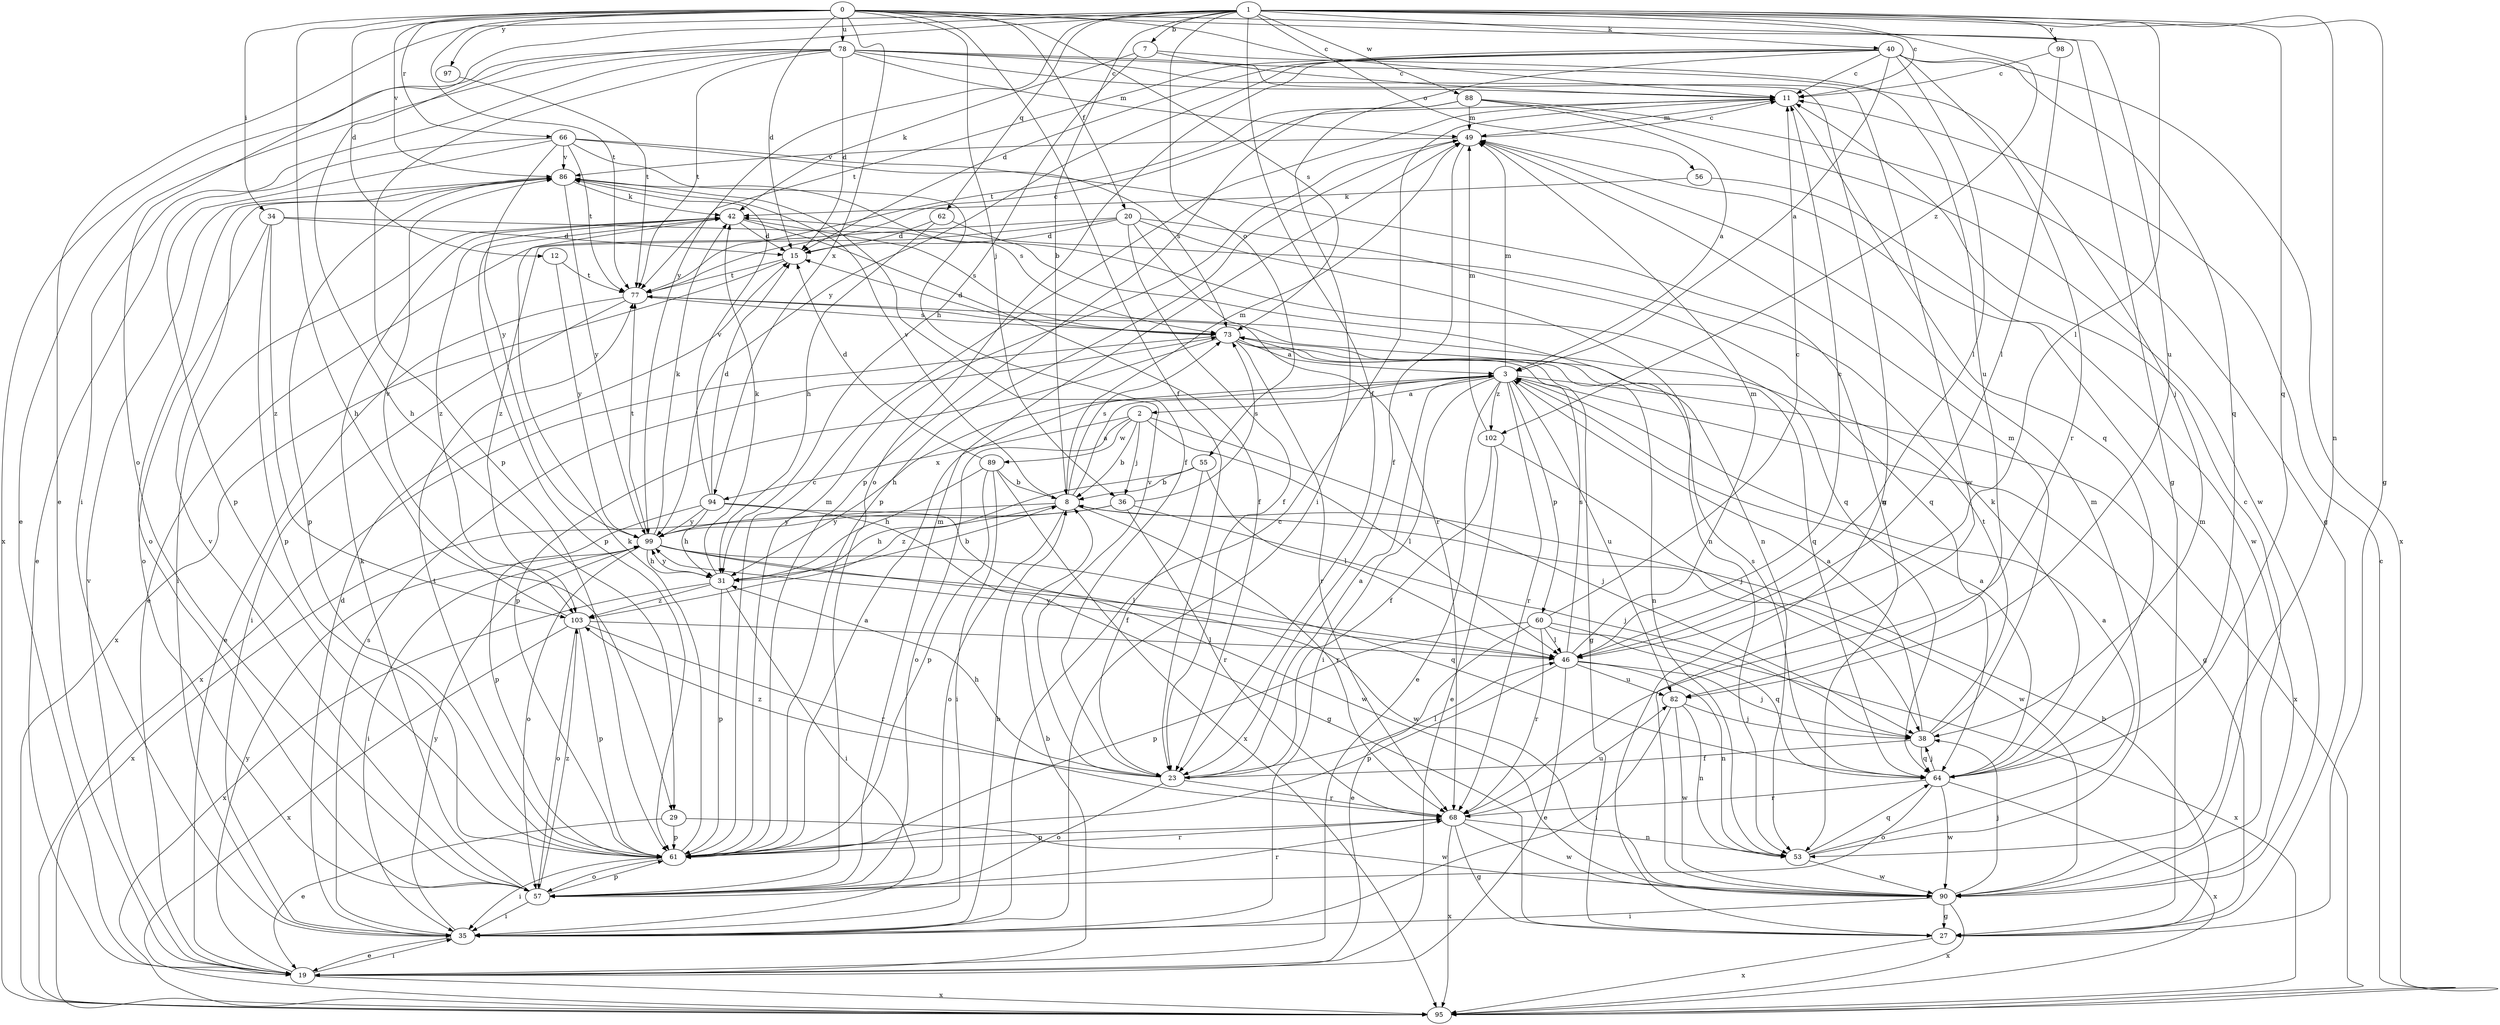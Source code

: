 strict digraph  {
0;
1;
2;
3;
7;
8;
11;
12;
15;
19;
20;
23;
27;
29;
31;
34;
35;
36;
38;
40;
42;
46;
49;
53;
55;
56;
57;
60;
61;
62;
64;
66;
68;
73;
77;
78;
82;
86;
88;
89;
90;
94;
95;
97;
98;
99;
102;
103;
0 -> 11  [label=c];
0 -> 12  [label=d];
0 -> 15  [label=d];
0 -> 20  [label=f];
0 -> 23  [label=f];
0 -> 27  [label=g];
0 -> 29  [label=h];
0 -> 34  [label=i];
0 -> 36  [label=j];
0 -> 66  [label=r];
0 -> 73  [label=s];
0 -> 77  [label=t];
0 -> 78  [label=u];
0 -> 82  [label=u];
0 -> 86  [label=v];
0 -> 94  [label=x];
0 -> 97  [label=y];
1 -> 7  [label=b];
1 -> 8  [label=b];
1 -> 11  [label=c];
1 -> 19  [label=e];
1 -> 23  [label=f];
1 -> 27  [label=g];
1 -> 29  [label=h];
1 -> 40  [label=k];
1 -> 46  [label=l];
1 -> 53  [label=n];
1 -> 55  [label=o];
1 -> 56  [label=o];
1 -> 57  [label=o];
1 -> 62  [label=q];
1 -> 64  [label=q];
1 -> 88  [label=w];
1 -> 98  [label=y];
1 -> 99  [label=y];
1 -> 102  [label=z];
2 -> 8  [label=b];
2 -> 36  [label=j];
2 -> 38  [label=j];
2 -> 46  [label=l];
2 -> 57  [label=o];
2 -> 89  [label=w];
2 -> 94  [label=x];
3 -> 2  [label=a];
3 -> 19  [label=e];
3 -> 27  [label=g];
3 -> 31  [label=h];
3 -> 35  [label=i];
3 -> 49  [label=m];
3 -> 60  [label=p];
3 -> 68  [label=r];
3 -> 82  [label=u];
3 -> 95  [label=x];
3 -> 102  [label=z];
7 -> 11  [label=c];
7 -> 31  [label=h];
7 -> 42  [label=k];
7 -> 82  [label=u];
8 -> 3  [label=a];
8 -> 31  [label=h];
8 -> 49  [label=m];
8 -> 57  [label=o];
8 -> 68  [label=r];
8 -> 73  [label=s];
8 -> 86  [label=v];
8 -> 90  [label=w];
8 -> 99  [label=y];
11 -> 49  [label=m];
11 -> 64  [label=q];
12 -> 77  [label=t];
12 -> 99  [label=y];
15 -> 77  [label=t];
15 -> 95  [label=x];
19 -> 8  [label=b];
19 -> 35  [label=i];
19 -> 86  [label=v];
19 -> 95  [label=x];
19 -> 99  [label=y];
20 -> 15  [label=d];
20 -> 19  [label=e];
20 -> 23  [label=f];
20 -> 53  [label=n];
20 -> 64  [label=q];
20 -> 68  [label=r];
20 -> 103  [label=z];
23 -> 3  [label=a];
23 -> 31  [label=h];
23 -> 46  [label=l];
23 -> 57  [label=o];
23 -> 68  [label=r];
23 -> 86  [label=v];
23 -> 103  [label=z];
27 -> 8  [label=b];
27 -> 95  [label=x];
29 -> 19  [label=e];
29 -> 61  [label=p];
29 -> 90  [label=w];
31 -> 8  [label=b];
31 -> 35  [label=i];
31 -> 42  [label=k];
31 -> 61  [label=p];
31 -> 95  [label=x];
31 -> 99  [label=y];
31 -> 103  [label=z];
34 -> 15  [label=d];
34 -> 57  [label=o];
34 -> 61  [label=p];
34 -> 64  [label=q];
34 -> 103  [label=z];
35 -> 8  [label=b];
35 -> 11  [label=c];
35 -> 15  [label=d];
35 -> 19  [label=e];
35 -> 73  [label=s];
35 -> 99  [label=y];
36 -> 38  [label=j];
36 -> 68  [label=r];
36 -> 73  [label=s];
36 -> 95  [label=x];
36 -> 99  [label=y];
38 -> 3  [label=a];
38 -> 23  [label=f];
38 -> 49  [label=m];
38 -> 64  [label=q];
38 -> 77  [label=t];
40 -> 3  [label=a];
40 -> 11  [label=c];
40 -> 15  [label=d];
40 -> 35  [label=i];
40 -> 46  [label=l];
40 -> 57  [label=o];
40 -> 64  [label=q];
40 -> 68  [label=r];
40 -> 77  [label=t];
40 -> 95  [label=x];
40 -> 99  [label=y];
42 -> 15  [label=d];
42 -> 23  [label=f];
42 -> 35  [label=i];
42 -> 61  [label=p];
42 -> 73  [label=s];
42 -> 103  [label=z];
46 -> 11  [label=c];
46 -> 19  [label=e];
46 -> 38  [label=j];
46 -> 49  [label=m];
46 -> 53  [label=n];
46 -> 61  [label=p];
46 -> 73  [label=s];
46 -> 82  [label=u];
46 -> 99  [label=y];
49 -> 11  [label=c];
49 -> 23  [label=f];
49 -> 61  [label=p];
49 -> 86  [label=v];
53 -> 3  [label=a];
53 -> 49  [label=m];
53 -> 64  [label=q];
53 -> 90  [label=w];
55 -> 8  [label=b];
55 -> 23  [label=f];
55 -> 46  [label=l];
55 -> 103  [label=z];
56 -> 42  [label=k];
56 -> 90  [label=w];
57 -> 35  [label=i];
57 -> 42  [label=k];
57 -> 49  [label=m];
57 -> 61  [label=p];
57 -> 68  [label=r];
57 -> 86  [label=v];
57 -> 103  [label=z];
60 -> 11  [label=c];
60 -> 19  [label=e];
60 -> 46  [label=l];
60 -> 61  [label=p];
60 -> 64  [label=q];
60 -> 68  [label=r];
60 -> 95  [label=x];
61 -> 3  [label=a];
61 -> 11  [label=c];
61 -> 35  [label=i];
61 -> 42  [label=k];
61 -> 49  [label=m];
61 -> 57  [label=o];
61 -> 68  [label=r];
61 -> 77  [label=t];
62 -> 15  [label=d];
62 -> 31  [label=h];
62 -> 53  [label=n];
64 -> 3  [label=a];
64 -> 38  [label=j];
64 -> 42  [label=k];
64 -> 57  [label=o];
64 -> 68  [label=r];
64 -> 73  [label=s];
64 -> 90  [label=w];
64 -> 95  [label=x];
66 -> 19  [label=e];
66 -> 23  [label=f];
66 -> 53  [label=n];
66 -> 61  [label=p];
66 -> 73  [label=s];
66 -> 77  [label=t];
66 -> 86  [label=v];
66 -> 99  [label=y];
68 -> 27  [label=g];
68 -> 53  [label=n];
68 -> 61  [label=p];
68 -> 82  [label=u];
68 -> 90  [label=w];
68 -> 95  [label=x];
73 -> 3  [label=a];
73 -> 15  [label=d];
73 -> 27  [label=g];
73 -> 53  [label=n];
73 -> 61  [label=p];
73 -> 68  [label=r];
73 -> 95  [label=x];
77 -> 11  [label=c];
77 -> 19  [label=e];
77 -> 35  [label=i];
77 -> 64  [label=q];
77 -> 73  [label=s];
78 -> 11  [label=c];
78 -> 15  [label=d];
78 -> 19  [label=e];
78 -> 27  [label=g];
78 -> 35  [label=i];
78 -> 38  [label=j];
78 -> 49  [label=m];
78 -> 61  [label=p];
78 -> 77  [label=t];
78 -> 90  [label=w];
78 -> 95  [label=x];
82 -> 35  [label=i];
82 -> 38  [label=j];
82 -> 53  [label=n];
82 -> 90  [label=w];
86 -> 42  [label=k];
86 -> 57  [label=o];
86 -> 61  [label=p];
86 -> 73  [label=s];
86 -> 99  [label=y];
88 -> 3  [label=a];
88 -> 27  [label=g];
88 -> 49  [label=m];
88 -> 61  [label=p];
88 -> 77  [label=t];
88 -> 90  [label=w];
89 -> 8  [label=b];
89 -> 15  [label=d];
89 -> 31  [label=h];
89 -> 35  [label=i];
89 -> 61  [label=p];
89 -> 95  [label=x];
90 -> 11  [label=c];
90 -> 27  [label=g];
90 -> 35  [label=i];
90 -> 38  [label=j];
90 -> 49  [label=m];
90 -> 95  [label=x];
94 -> 15  [label=d];
94 -> 27  [label=g];
94 -> 31  [label=h];
94 -> 61  [label=p];
94 -> 86  [label=v];
94 -> 90  [label=w];
94 -> 99  [label=y];
95 -> 11  [label=c];
97 -> 77  [label=t];
98 -> 11  [label=c];
98 -> 46  [label=l];
99 -> 31  [label=h];
99 -> 35  [label=i];
99 -> 42  [label=k];
99 -> 46  [label=l];
99 -> 57  [label=o];
99 -> 64  [label=q];
99 -> 77  [label=t];
99 -> 90  [label=w];
102 -> 19  [label=e];
102 -> 23  [label=f];
102 -> 38  [label=j];
102 -> 49  [label=m];
103 -> 46  [label=l];
103 -> 57  [label=o];
103 -> 61  [label=p];
103 -> 68  [label=r];
103 -> 86  [label=v];
103 -> 95  [label=x];
}
